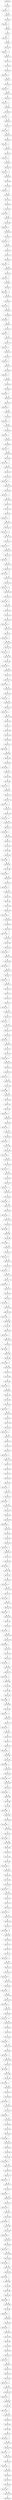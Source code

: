 digraph G {
test105_0->test105_1;
test105_1->test105_2;
test105_1->test105_3;
test105_2->test105_3;
test105_3->test105_4;
test105_4->test105_5;
test105_4->test105_6;
test105_5->test105_6;
test105_6->test105_7;
test105_7->test105_8;
test105_7->test105_9;
test105_8->test105_9;
test105_9->test105_10;
test105_10->test105_11;
test105_10->test105_12;
test105_11->test105_12;
test105_12->test105_13;
test105_13->test105_14;
test105_14->test105_15;
test105_15->test105_16;
test105_15->test105_17;
test105_16->test105_17;
test105_17->test105_18;
test105_18->test105_19;
test105_18->test105_20;
test105_19->test105_20;
test105_20->test105_21;
test105_21->test105_22;
test105_21->test105_23;
test105_22->test105_23;
test105_23->test105_24;
test105_24->test105_25;
test105_24->test105_26;
test105_25->test105_26;
test105_26->test105_27;
test105_27->test105_28;
test105_27->test105_29;
test105_28->test105_29;
test105_29->test105_30;
test105_30->test105_31;
test105_30->test105_32;
test105_31->test105_32;
test105_32->test105_33;
test105_33->test105_34;
test105_33->test105_35;
test105_34->test105_35;
test105_35->test105_36;
test105_36->test105_37;
test105_36->test105_38;
test105_37->test105_38;
test105_38->test105_39;
test105_39->test105_40;
test105_40->test105_41;
test105_40->test105_42;
test105_41->test105_42;
test105_42->test105_43;
test105_43->test105_44;
test105_44->test105_45;
test105_45->test105_46;
test105_45->test105_47;
test105_46->test105_47;
test105_47->test105_48;
test105_48->test105_49;
test105_48->test105_50;
test105_49->test105_50;
test105_50->test105_51;
test105_51->test105_52;
test105_51->test105_53;
test105_52->test105_53;
test105_53->test105_54;
test105_54->test105_55;
test105_55->test105_56;
test105_56->test105_57;
test105_56->test105_58;
test105_57->test105_58;
test105_58->test105_59;
test105_59->test105_60;
test105_59->test105_61;
test105_60->test105_61;
test105_61->test105_62;
test105_62->test105_63;
test105_62->test105_64;
test105_63->test105_64;
test105_64->test105_65;
test105_65->test105_66;
test105_65->test105_67;
test105_66->test105_67;
test105_67->test105_68;
test105_68->test105_69;
test105_68->test105_70;
test105_69->test105_70;
test105_70->test105_71;
test105_71->test105_72;
test105_71->test105_73;
test105_72->test105_73;
test105_73->test105_74;
test105_74->test105_75;
test105_74->test105_76;
test105_75->test105_76;
test105_76->test105_77;
test105_77->test105_78;
test105_77->test105_79;
test105_78->test105_79;
test105_79->test105_80;
test105_80->test105_81;
test105_80->test105_82;
test105_81->test105_82;
test105_82->test105_83;
test105_83->test105_84;
test105_84->test105_85;
test105_84->test105_86;
test105_85->test105_86;
test105_86->test105_87;
test105_87->test105_88;
test105_87->test105_89;
test105_88->test105_89;
test105_89->test105_90;
test105_90->test105_91;
test105_90->test105_92;
test105_91->test105_92;
test105_92->test105_93;
test105_93->test105_94;
test105_93->test105_95;
test105_94->test105_95;
test105_95->test105_96;
test105_96->test105_97;
test105_96->test105_98;
test105_97->test105_98;
test105_98->test105_99;
test105_99->test105_100;
test105_99->test105_101;
test105_100->test105_101;
test105_101->test105_102;
test105_102->test105_103;
test105_103->test105_104;
test105_103->test105_105;
test105_104->test105_105;
test105_105->test105_106;
test105_106->test105_107;
test105_106->test105_108;
test105_107->test105_108;
test105_108->test105_109;
test105_109->test105_110;
test105_110->test105_111;
test105_111->test105_112;
test105_111->test105_113;
test105_112->test105_113;
test105_113->test105_114;
test105_114->test105_115;
test105_114->test105_116;
test105_115->test105_116;
test105_116->test105_117;
test105_117->test105_118;
test105_117->test105_119;
test105_118->test105_119;
test105_119->test105_120;
test105_120->test105_121;
test105_120->test105_122;
test105_121->test105_122;
test105_122->test105_123;
test105_123->test105_124;
test105_123->test105_125;
test105_124->test105_125;
test105_125->test105_126;
test105_126->test105_127;
test105_126->test105_128;
test105_127->test105_128;
test105_128->test105_129;
test105_129->test105_130;
test105_129->test105_131;
test105_130->test105_131;
test105_131->test105_132;
test105_132->test105_133;
test105_133->test105_134;
test105_134->test105_135;
test105_134->test105_136;
test105_135->test105_136;
test105_136->test105_137;
test105_137->test105_138;
test105_137->test105_139;
test105_138->test105_139;
test105_139->test105_140;
test105_140->test105_141;
test105_140->test105_142;
test105_141->test105_142;
test105_142->test105_143;
test105_143->test105_144;
test105_143->test105_145;
test105_144->test105_145;
test105_145->test105_146;
test105_146->test105_147;
test105_147->test105_148;
test105_147->test105_149;
test105_148->test105_149;
test105_149->test105_150;
test105_150->test105_151;
test105_150->test105_152;
test105_151->test105_152;
test105_152->test105_153;
test105_153->test105_154;
test105_153->test105_155;
test105_154->test105_155;
test105_155->test105_156;
test105_156->test105_157;
test105_157->test105_158;
test105_158->test105_159;
test105_159->test105_160;
test105_160->test105_161;
test105_161->test105_162;
test105_161->test105_163;
test105_162->test105_163;
test105_163->test105_164;
test105_164->test105_165;
test105_165->test105_166;
test105_165->test105_167;
test105_166->test105_167;
test105_167->test105_168;
test105_168->test105_169;
test105_169->test105_170;
test105_169->test105_171;
test105_170->test105_171;
test105_171->test105_172;
test105_172->test105_173;
test105_173->test105_174;
test105_173->test105_175;
test105_174->test105_175;
test105_175->test105_176;
test105_176->test105_177;
test105_176->test105_178;
test105_177->test105_178;
test105_178->test105_179;
test105_179->test105_180;
test105_179->test105_181;
test105_180->test105_181;
test105_181->test105_182;
test105_182->test105_183;
test105_183->test105_184;
test105_184->test105_185;
test105_185->test105_186;
test105_185->test105_187;
test105_186->test105_187;
test105_187->test105_188;
test105_188->test105_189;
test105_188->test105_190;
test105_189->test105_190;
test105_190->test105_191;
test105_191->test105_192;
test105_191->test105_193;
test105_192->test105_193;
test105_193->test105_194;
test105_194->test105_195;
test105_195->test105_196;
test105_196->test105_197;
test105_197->test105_198;
test105_197->test105_199;
test105_198->test105_199;
test105_199->test105_200;
test105_200->test105_201;
test105_201->test105_202;
test105_201->test105_203;
test105_202->test105_203;
test105_203->test105_204;
test105_204->test105_205;
test105_205->test105_206;
test105_205->test105_207;
test105_206->test105_207;
test105_207->test105_208;
test105_208->test105_209;
test105_208->test105_210;
test105_209->test105_210;
test105_210->test105_211;
test105_211->test105_212;
test105_211->test105_213;
test105_212->test105_213;
test105_213->test105_214;
test105_214->test105_215;
test105_215->test105_216;
test105_216->test105_217;
test105_217->test105_218;
test105_217->test105_219;
test105_218->test105_219;
test105_219->test105_220;
test105_220->test105_221;
test105_220->test105_222;
test105_221->test105_222;
test105_222->test105_223;
test105_223->test105_224;
test105_224->test105_225;
test105_224->test105_226;
test105_225->test105_226;
test105_226->test105_227;
test105_227->test105_228;
test105_228->test105_229;
test105_228->test105_230;
test105_229->test105_230;
test105_230->test105_231;
test105_231->test105_232;
test105_232->test105_233;
test105_232->test105_234;
test105_233->test105_234;
test105_234->test105_235;
test105_235->test105_236;
test105_235->test105_237;
test105_236->test105_237;
test105_237->test105_238;
test105_238->test105_239;
test105_239->test105_240;
test105_240->test105_241;
test105_240->test105_242;
test105_241->test105_242;
test105_242->test105_243;
test105_243->test105_244;
test105_243->test105_245;
test105_244->test105_245;
test105_245->test105_246;
test105_246->test105_247;
test105_246->test105_248;
test105_247->test105_248;
test105_248->test105_249;
test105_249->test105_250;
test105_249->test105_251;
test105_250->test105_251;
test105_251->test105_252;
test105_252->test105_253;
test105_252->test105_254;
test105_253->test105_254;
test105_254->test105_255;
test105_255->test105_256;
test105_256->test105_257;
test105_256->test105_258;
test105_257->test105_258;
test105_258->test105_259;
test105_259->test105_260;
test105_259->test105_261;
test105_260->test105_261;
test105_261->test105_262;
test105_262->test105_263;
test105_262->test105_264;
test105_263->test105_264;
test105_264->test105_265;
test105_265->test105_266;
test105_265->test105_267;
test105_266->test105_267;
test105_267->test105_268;
test105_268->test105_269;
test105_268->test105_270;
test105_269->test105_270;
test105_270->test105_271;
test105_271->test105_272;
test105_271->test105_273;
test105_272->test105_273;
test105_273->test105_274;
test105_274->test105_275;
test105_274->test105_276;
test105_275->test105_276;
test105_276->test105_277;
test105_277->test105_278;
test105_277->test105_279;
test105_278->test105_279;
test105_279->test105_280;
test105_280->test105_281;
test105_281->test105_282;
test105_281->test105_283;
test105_282->test105_283;
test105_283->test105_284;
test105_284->test105_285;
test105_284->test105_286;
test105_285->test105_286;
test105_286->test105_287;
test105_287->test105_288;
test105_288->test105_289;
test105_288->test105_290;
test105_289->test105_290;
test105_290->test105_291;
test105_291->test105_292;
test105_291->test105_293;
test105_292->test105_293;
test105_293->test105_294;
test105_294->test105_295;
test105_294->test105_296;
test105_295->test105_296;
test105_296->test105_297;
test105_297->test105_298;
test105_298->test105_299;
test105_299->test105_300;
test105_299->test105_301;
test105_300->test105_301;
test105_301->test105_302;
test105_302->test105_303;
test105_303->test105_304;
test105_304->test105_305;
test105_304->test105_306;
test105_305->test105_306;
test105_306->test105_307;
test105_307->test105_308;
test105_308->test105_309;
test105_309->test105_310;
test105_309->test105_311;
test105_310->test105_311;
test105_311->test105_312;
test105_312->test105_313;
test105_313->test105_314;
test105_314->test105_315;
test105_314->test105_316;
test105_315->test105_316;
test105_316->test105_317;
test105_317->test105_318;
test105_318->test105_319;
test105_319->test105_320;
test105_320->test105_321;
test105_321->test105_322;
test105_321->test105_323;
test105_322->test105_323;
test105_323->test105_324;
test105_324->test105_325;
test105_324->test105_326;
test105_325->test105_326;
test105_326->test105_327;
test105_327->test105_328;
test105_328->test105_329;
test105_329->test105_330;
test105_329->test105_331;
test105_330->test105_331;
test105_331->test105_332;
test105_332->test105_333;
test105_333->test105_334;
test105_334->test105_335;
test105_334->test105_336;
test105_335->test105_336;
test105_336->test105_337;
test105_337->test105_338;
test105_338->test105_339;
test105_338->test105_340;
test105_339->test105_340;
test105_340->test105_341;
test105_341->test105_342;
test105_342->test105_343;
test105_342->test105_344;
test105_343->test105_344;
test105_344->test105_345;
test105_345->test105_346;
test105_345->test105_347;
test105_346->test105_347;
test105_347->test105_348;
test105_348->test105_349;
test105_348->test105_350;
test105_349->test105_350;
test105_350->test105_351;
test105_351->test105_352;
test105_352->test105_353;
test105_352->test105_354;
test105_353->test105_354;
test105_354->test105_355;
test105_355->test105_356;
test105_355->test105_357;
test105_356->test105_357;
test105_357->test105_358;
test105_358->test105_359;
test105_359->test105_360;
test105_359->test105_361;
test105_360->test105_361;
test105_361->test105_362;
test105_362->test105_363;
test105_362->test105_364;
test105_363->test105_364;
test105_364->test105_365;
test105_365->test105_366;
test105_366->test105_367;
test105_367->test105_368;
test105_367->test105_369;
test105_368->test105_369;
test105_369->test105_370;
test105_370->test105_371;
test105_370->test105_372;
test105_371->test105_372;
test105_372->test105_373;
test105_373->test105_374;
test105_373->test105_375;
test105_374->test105_375;
test105_375->test105_376;
test105_376->test105_377;
test105_377->test105_378;
test105_378->test105_379;
test105_378->test105_380;
test105_379->test105_380;
test105_380->test105_381;
test105_381->test105_382;
test105_381->test105_383;
test105_382->test105_383;
test105_383->test105_384;
test105_384->test105_385;
test105_384->test105_386;
test105_385->test105_386;
test105_386->test105_387;
test105_387->test105_388;
test105_387->test105_389;
test105_388->test105_389;
test105_389->test105_390;
test105_390->test105_391;
test105_391->test105_392;
test105_391->test105_393;
test105_392->test105_393;
test105_393->test105_394;
test105_394->test105_395;
test105_394->test105_396;
test105_395->test105_396;
test105_396->test105_397;
test105_397->test105_398;
test105_397->test105_399;
test105_398->test105_399;
test105_399->test105_400;
test105_400->test105_401;
test105_401->test105_402;
test105_402->test105_403;
test105_403->test105_404;
test105_403->test105_405;
test105_404->test105_405;
test105_405->test105_406;
test105_406->test105_407;
test105_407->test105_408;
test105_408->test105_409;
test105_408->test105_410;
test105_409->test105_410;
test105_410->test105_411;
test105_411->test105_412;
test105_412->test105_413;
test105_413->test105_414;
test105_413->test105_415;
test105_414->test105_415;
test105_415->test105_416;
test105_416->test105_417;
test105_417->test105_418;
test105_417->test105_419;
test105_418->test105_419;
test105_419->test105_420;
test105_420->test105_421;
test105_421->test105_422;
test105_422->test105_423;
test105_423->test105_424;
test105_423->test105_425;
test105_424->test105_425;
test105_425->test105_426;
test105_426->test105_427;
test105_427->test105_428;
test105_427->test105_429;
test105_428->test105_429;
test105_429->test105_430;
test105_430->test105_431;
test105_430->test105_432;
test105_431->test105_432;
test105_432->test105_433;
test105_433->test105_434;
test105_433->test105_435;
test105_434->test105_435;
test105_435->test105_436;
test105_436->test105_437;
test105_436->test105_438;
test105_437->test105_438;
test105_438->test105_439;
test105_439->test105_440;
test105_440->test105_441;
test105_441->test105_442;
test105_441->test105_443;
test105_442->test105_443;
test105_443->test105_444;
test105_444->test105_445;
test105_444->test105_446;
test105_445->test105_446;
test105_446->test105_447;
test105_447->test105_448;
test105_447->test105_449;
test105_448->test105_449;
test105_449->test105_450;
test105_450->test105_451;
test105_450->test105_452;
test105_451->test105_452;
test105_452->test105_453;
test105_453->test105_454;
test105_454->test105_455;
test105_454->test105_456;
test105_455->test105_456;
test105_456->test105_457;
test105_457->test105_458;
test105_457->test105_459;
test105_458->test105_459;
test105_459->test105_460;
test105_460->test105_461;
test105_461->test105_462;
test105_462->test105_463;
test105_462->test105_464;
test105_463->test105_464;
test105_464->test105_465;
test105_465->test105_466;
test105_466->test105_467;
test105_467->test105_468;
test105_467->test105_469;
test105_468->test105_469;
test105_469->test105_470;
test105_470->test105_471;
test105_471->test105_472;
test105_471->test105_473;
test105_472->test105_473;
test105_473->test105_474;
test105_474->test105_475;
test105_474->test105_476;
test105_475->test105_476;
test105_476->test105_477;
test105_477->test105_478;
test105_477->test105_479;
test105_478->test105_479;
test105_479->test105_480;
test105_480->test105_481;
test105_480->test105_482;
test105_481->test105_482;
test105_482->test105_483;
test105_483->test105_484;
test105_483->test105_485;
test105_484->test105_485;
test105_485->test105_486;
test105_486->test105_487;
test105_486->test105_488;
test105_487->test105_488;
test105_488->test105_489;
test105_489->test105_490;
test105_489->test105_491;
test105_490->test105_491;
test105_491->test105_492;
test105_492->test105_493;
test105_492->test105_494;
test105_493->test105_494;
test105_494->test105_495;
test105_495->test105_496;
test105_496->test105_497;
test105_497->test105_498;
test105_497->test105_499;
test105_498->test105_499;
test105_499->test105_500;
test105_500->test105_501;
test105_500->test105_502;
test105_501->test105_502;
test105_502->test105_503;
test105_503->test105_504;
test105_503->test105_505;
test105_504->test105_505;
test105_505->test105_506;
test105_506->test105_507;
test105_507->test105_508;
test105_508->test105_509;
test105_509->test105_510;
test105_510->test105_511;
test105_510->test105_512;
test105_511->test105_512;
test105_512->test105_513;
test105_513->test105_514;
test105_514->test105_515;
test105_515->test105_516;
test105_515->test105_517;
test105_516->test105_517;
test105_517->test105_518;
test105_518->test105_519;
test105_518->test105_520;
test105_519->test105_520;
test105_520->test105_521;
test105_521->test105_522;
test105_521->test105_523;
test105_522->test105_523;
test105_523->test105_524;
test105_524->test105_525;
test105_525->test105_526;
test105_526->test105_527;
test105_527->test105_528;
test105_527->test105_529;
test105_528->test105_529;
test105_529->test105_530;
test105_530->test105_531;
test105_530->test105_532;
test105_531->test105_532;
test105_532->test105_533;
test105_533->test105_534;
test105_533->test105_535;
test105_534->test105_535;
test105_535->test105_536;
test105_536->test105_537;
test105_537->test105_538;
test105_538->test105_539;
test105_538->test105_540;
test105_539->test105_540;
test105_540->test105_541;

}
